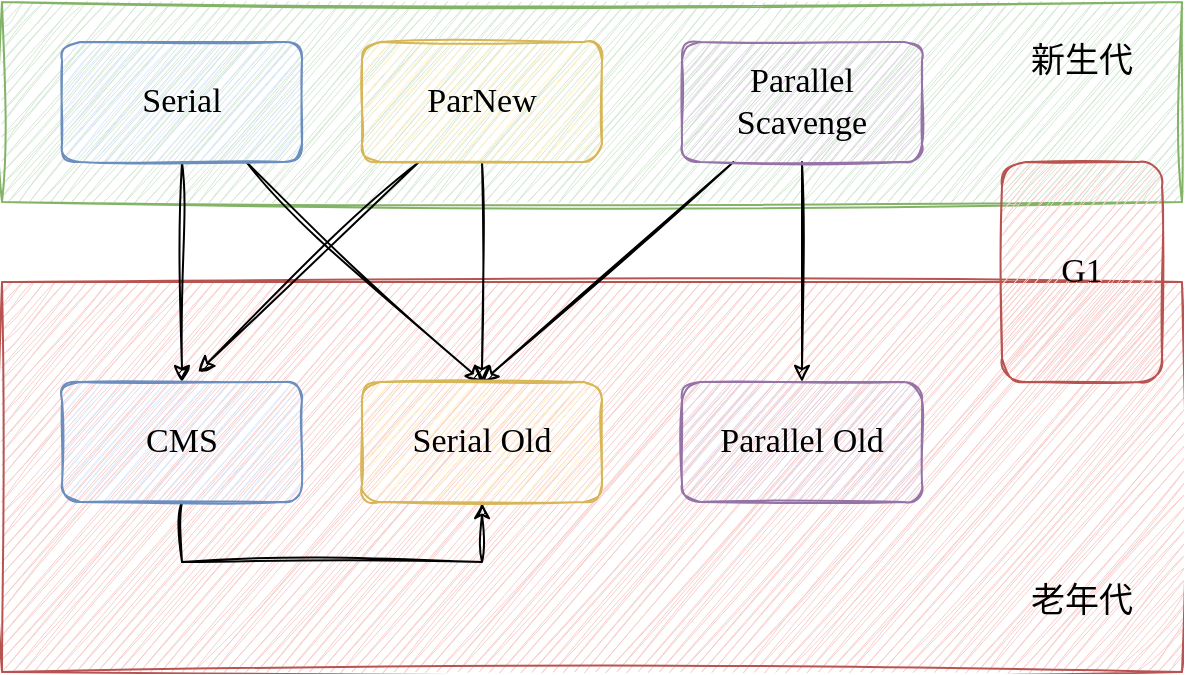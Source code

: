 <mxfile version="20.8.16" type="device"><diagram name="垃圾回收器种类" id="LIBwEmnft4AtjsmNT1Ro"><mxGraphModel dx="1404" dy="823" grid="1" gridSize="10" guides="1" tooltips="1" connect="1" arrows="1" fold="1" page="1" pageScale="1" pageWidth="827" pageHeight="1169" math="0" shadow="0"><root><mxCell id="0"/><mxCell id="1" parent="0"/><mxCell id="LWw20Q5YdpH29qDozrcz-1" value="" style="rounded=0;whiteSpace=wrap;html=1;sketch=1;curveFitting=1;jiggle=2;fillColor=#d5e8d4;strokeColor=#82b366;" vertex="1" parent="1"><mxGeometry x="160" y="330" width="590" height="100" as="geometry"/></mxCell><mxCell id="LWw20Q5YdpH29qDozrcz-2" value="" style="rounded=0;whiteSpace=wrap;html=1;sketch=1;curveFitting=1;jiggle=2;fillColor=#f8cecc;strokeColor=#b85450;" vertex="1" parent="1"><mxGeometry x="160" y="470" width="590" height="195" as="geometry"/></mxCell><mxCell id="LWw20Q5YdpH29qDozrcz-10" style="edgeStyle=orthogonalEdgeStyle;rounded=0;orthogonalLoop=1;jettySize=auto;html=1;fontSize=17;sketch=1;curveFitting=1;jiggle=2;" edge="1" parent="1" source="LWw20Q5YdpH29qDozrcz-3" target="LWw20Q5YdpH29qDozrcz-6"><mxGeometry relative="1" as="geometry"/></mxCell><mxCell id="LWw20Q5YdpH29qDozrcz-12" style="edgeStyle=none;rounded=0;orthogonalLoop=1;jettySize=auto;html=1;entryX=0.5;entryY=0;entryDx=0;entryDy=0;fontSize=17;sketch=1;curveFitting=1;jiggle=2;" edge="1" parent="1" source="LWw20Q5YdpH29qDozrcz-3" target="LWw20Q5YdpH29qDozrcz-7"><mxGeometry relative="1" as="geometry"/></mxCell><mxCell id="LWw20Q5YdpH29qDozrcz-3" value="&lt;font style=&quot;font-size: 17px;&quot;&gt;Serial&lt;/font&gt;" style="rounded=1;whiteSpace=wrap;html=1;sketch=1;fillColor=#dae8fc;strokeColor=#6c8ebf;fontFamily=Comic Sans MS;" vertex="1" parent="1"><mxGeometry x="190" y="350" width="120" height="60" as="geometry"/></mxCell><mxCell id="LWw20Q5YdpH29qDozrcz-11" style="rounded=0;orthogonalLoop=1;jettySize=auto;html=1;entryX=0.567;entryY=-0.083;entryDx=0;entryDy=0;fontSize=17;entryPerimeter=0;sketch=1;curveFitting=1;jiggle=2;" edge="1" parent="1" source="LWw20Q5YdpH29qDozrcz-4" target="LWw20Q5YdpH29qDozrcz-6"><mxGeometry relative="1" as="geometry"/></mxCell><mxCell id="LWw20Q5YdpH29qDozrcz-16" style="edgeStyle=orthogonalEdgeStyle;rounded=0;sketch=1;orthogonalLoop=1;jettySize=auto;html=1;fontSize=17;" edge="1" parent="1" source="LWw20Q5YdpH29qDozrcz-4" target="LWw20Q5YdpH29qDozrcz-7"><mxGeometry relative="1" as="geometry"/></mxCell><mxCell id="LWw20Q5YdpH29qDozrcz-4" value="&lt;font style=&quot;font-size: 17px;&quot;&gt;ParNew&lt;/font&gt;" style="rounded=1;whiteSpace=wrap;html=1;sketch=1;fillColor=#fff2cc;strokeColor=#d6b656;fontFamily=Comic Sans MS;" vertex="1" parent="1"><mxGeometry x="340" y="350" width="120" height="60" as="geometry"/></mxCell><mxCell id="LWw20Q5YdpH29qDozrcz-17" style="rounded=0;sketch=1;orthogonalLoop=1;jettySize=auto;html=1;entryX=0.5;entryY=0;entryDx=0;entryDy=0;fontSize=17;" edge="1" parent="1" source="LWw20Q5YdpH29qDozrcz-5" target="LWw20Q5YdpH29qDozrcz-7"><mxGeometry relative="1" as="geometry"/></mxCell><mxCell id="LWw20Q5YdpH29qDozrcz-18" style="edgeStyle=none;rounded=0;sketch=1;orthogonalLoop=1;jettySize=auto;html=1;fontSize=17;" edge="1" parent="1" source="LWw20Q5YdpH29qDozrcz-5" target="LWw20Q5YdpH29qDozrcz-8"><mxGeometry relative="1" as="geometry"/></mxCell><mxCell id="LWw20Q5YdpH29qDozrcz-5" value="&lt;font style=&quot;font-size: 17px;&quot;&gt;Parallel Scavenge&lt;/font&gt;" style="rounded=1;whiteSpace=wrap;html=1;sketch=1;fillColor=#e1d5e7;strokeColor=#9673a6;fontFamily=Comic Sans MS;" vertex="1" parent="1"><mxGeometry x="500" y="350" width="120" height="60" as="geometry"/></mxCell><mxCell id="LWw20Q5YdpH29qDozrcz-15" style="edgeStyle=orthogonalEdgeStyle;rounded=0;orthogonalLoop=1;jettySize=auto;html=1;entryX=0.5;entryY=1;entryDx=0;entryDy=0;fontSize=17;exitX=0.5;exitY=1;exitDx=0;exitDy=0;sketch=1;curveFitting=1;jiggle=2;" edge="1" parent="1" source="LWw20Q5YdpH29qDozrcz-6" target="LWw20Q5YdpH29qDozrcz-7"><mxGeometry relative="1" as="geometry"><Array as="points"><mxPoint x="250" y="610"/><mxPoint x="400" y="610"/></Array></mxGeometry></mxCell><mxCell id="LWw20Q5YdpH29qDozrcz-6" value="&lt;font style=&quot;font-size: 17px;&quot;&gt;CMS&lt;/font&gt;" style="rounded=1;whiteSpace=wrap;html=1;sketch=1;fillColor=#dae8fc;strokeColor=#6c8ebf;fontFamily=Comic Sans MS;" vertex="1" parent="1"><mxGeometry x="190" y="520" width="120" height="60" as="geometry"/></mxCell><mxCell id="LWw20Q5YdpH29qDozrcz-7" value="&lt;font style=&quot;font-size: 17px;&quot;&gt;Serial Old&lt;/font&gt;" style="rounded=1;whiteSpace=wrap;html=1;sketch=1;fillColor=#fff2cc;strokeColor=#d6b656;fontFamily=Comic Sans MS;" vertex="1" parent="1"><mxGeometry x="340" y="520" width="120" height="60" as="geometry"/></mxCell><mxCell id="LWw20Q5YdpH29qDozrcz-8" value="&lt;font style=&quot;font-size: 17px;&quot;&gt;Parallel Old&lt;/font&gt;" style="rounded=1;whiteSpace=wrap;html=1;sketch=1;fillColor=#e1d5e7;strokeColor=#9673a6;fontFamily=Comic Sans MS;" vertex="1" parent="1"><mxGeometry x="500" y="520" width="120" height="60" as="geometry"/></mxCell><mxCell id="LWw20Q5YdpH29qDozrcz-9" value="&lt;font style=&quot;font-size: 17px;&quot;&gt;G1&lt;/font&gt;" style="rounded=1;whiteSpace=wrap;html=1;sketch=1;fillColor=#f8cecc;strokeColor=#b85450;fontFamily=Comic Sans MS;" vertex="1" parent="1"><mxGeometry x="660" y="410" width="80" height="110" as="geometry"/></mxCell><mxCell id="LWw20Q5YdpH29qDozrcz-19" value="&lt;font face=&quot;Comic Sans MS&quot;&gt;新生代&lt;/font&gt;" style="text;html=1;strokeColor=none;fillColor=none;align=center;verticalAlign=middle;whiteSpace=wrap;rounded=0;fontSize=17;" vertex="1" parent="1"><mxGeometry x="665" y="340" width="70" height="40" as="geometry"/></mxCell><mxCell id="LWw20Q5YdpH29qDozrcz-20" value="&lt;font face=&quot;Comic Sans MS&quot;&gt;老年代&lt;/font&gt;" style="text;html=1;strokeColor=none;fillColor=none;align=center;verticalAlign=middle;whiteSpace=wrap;rounded=0;fontSize=17;" vertex="1" parent="1"><mxGeometry x="665" y="610" width="70" height="40" as="geometry"/></mxCell></root></mxGraphModel></diagram></mxfile>
